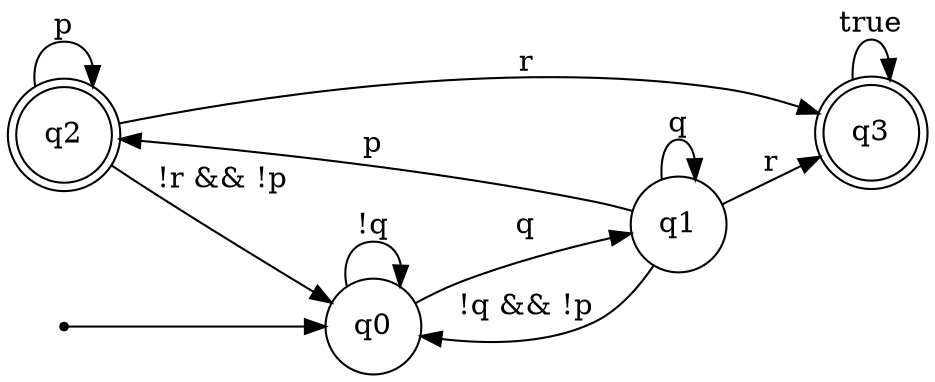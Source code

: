digraph finite_state_machine {
    rankdir=LR;
    size="10"

    node [shape = doublecircle]; q2;
    node [shape = doublecircle]; q3;
    node [shape = point ]; qi

    node [shape = circle];
    qi -> q0;
    q0 -> q0 [ label = "!q" ];
    q0 -> q1 [ label = "q" ];
    q1 -> q1 [ label = "q" ];
    q1 -> q0 [ label = "!q && !p" ];
    q1 -> q2 [ label = "p" ];
    q2 -> q2 [ label = "p" ];
    q2 -> q3 [ label = "r" ];
    q2 -> q0 [ label = "!r && !p" ];
    q1 -> q3 [ label = "r" ];
    q3 -> q3 [ label = "true" ];

}